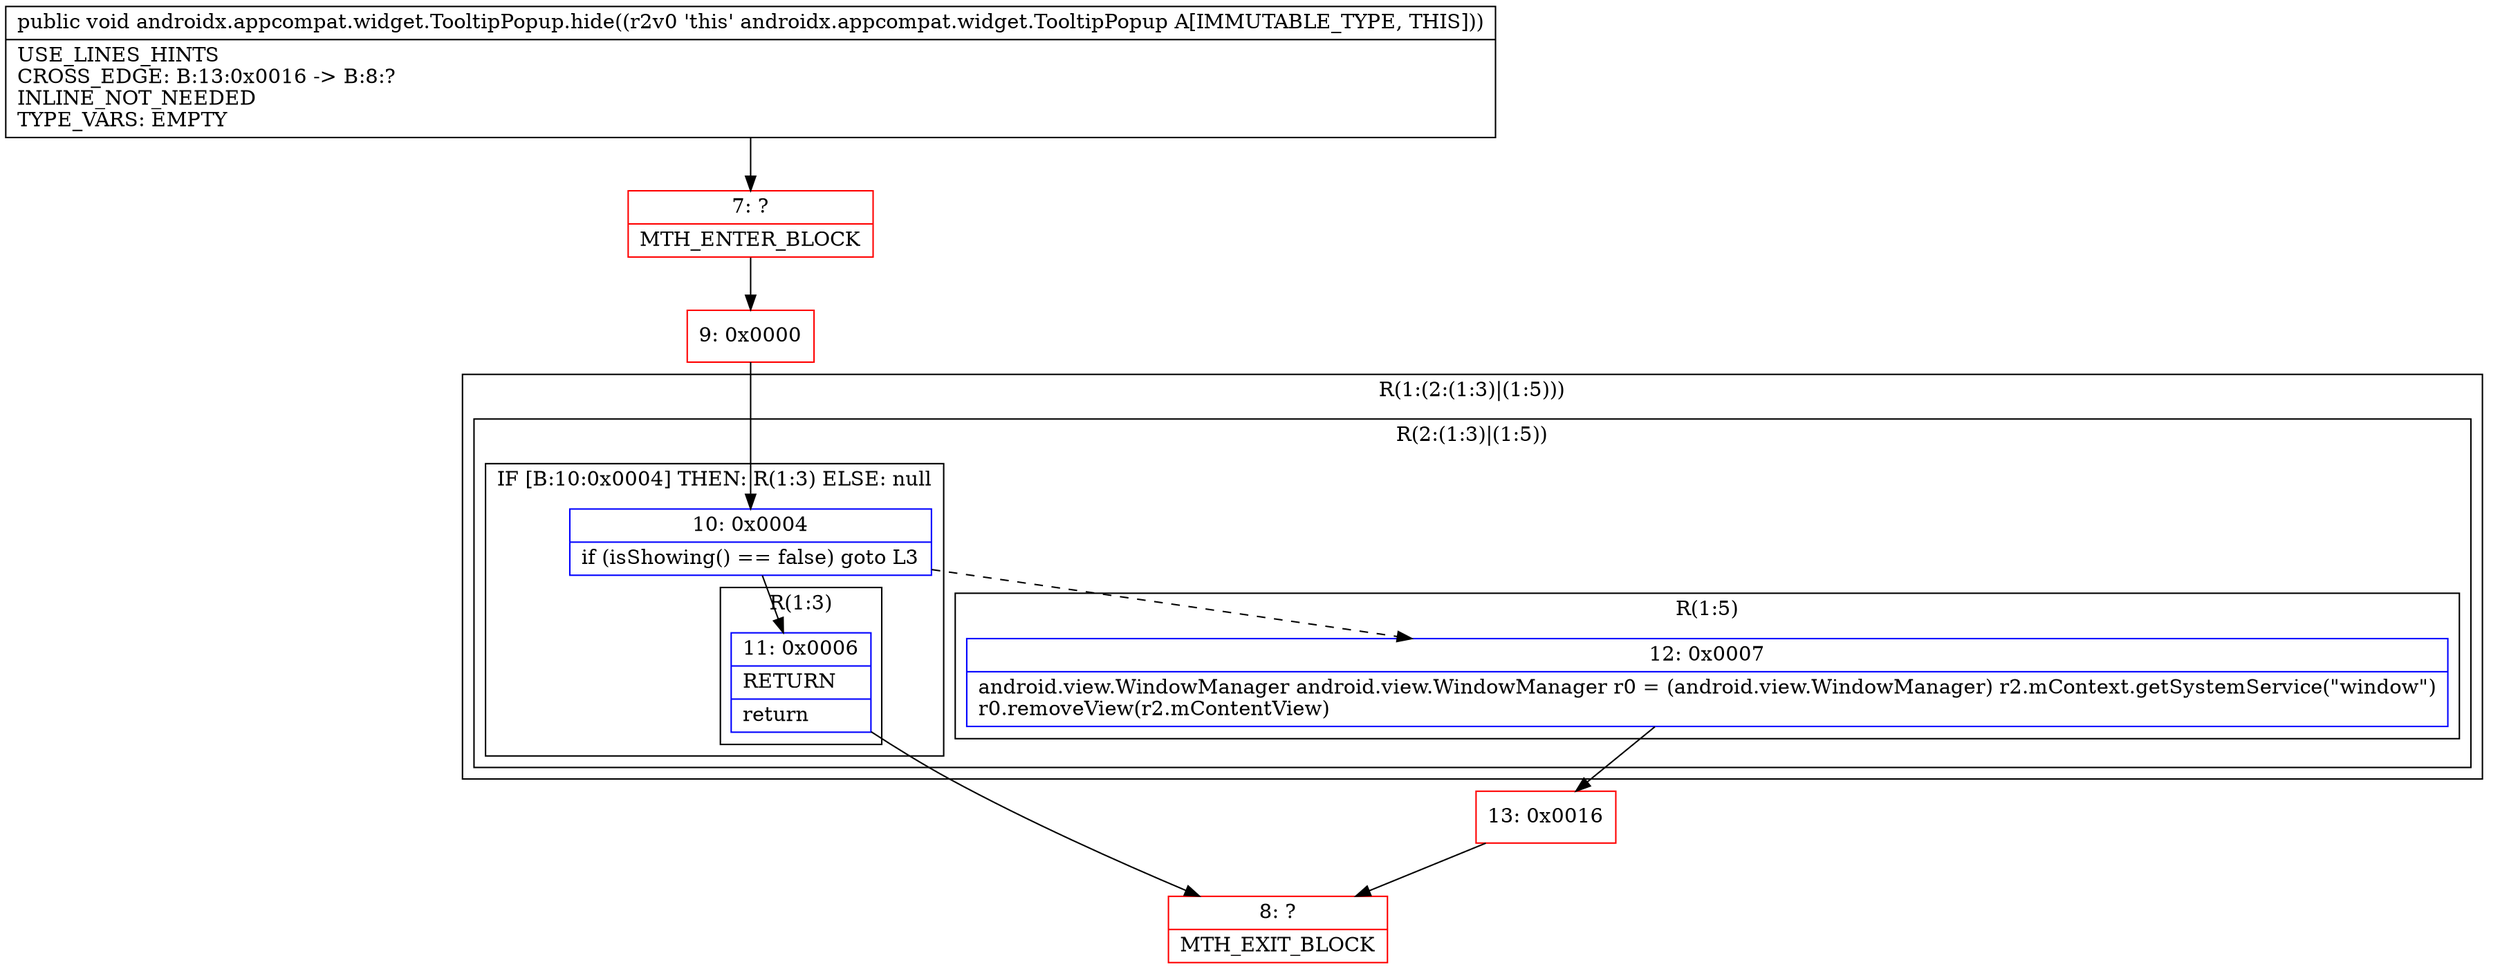 digraph "CFG forandroidx.appcompat.widget.TooltipPopup.hide()V" {
subgraph cluster_Region_539890627 {
label = "R(1:(2:(1:3)|(1:5)))";
node [shape=record,color=blue];
subgraph cluster_Region_1774927054 {
label = "R(2:(1:3)|(1:5))";
node [shape=record,color=blue];
subgraph cluster_IfRegion_1520286535 {
label = "IF [B:10:0x0004] THEN: R(1:3) ELSE: null";
node [shape=record,color=blue];
Node_10 [shape=record,label="{10\:\ 0x0004|if (isShowing() == false) goto L3\l}"];
subgraph cluster_Region_2026019681 {
label = "R(1:3)";
node [shape=record,color=blue];
Node_11 [shape=record,label="{11\:\ 0x0006|RETURN\l|return\l}"];
}
}
subgraph cluster_Region_1016901475 {
label = "R(1:5)";
node [shape=record,color=blue];
Node_12 [shape=record,label="{12\:\ 0x0007|android.view.WindowManager android.view.WindowManager r0 = (android.view.WindowManager) r2.mContext.getSystemService(\"window\")\lr0.removeView(r2.mContentView)\l}"];
}
}
}
Node_7 [shape=record,color=red,label="{7\:\ ?|MTH_ENTER_BLOCK\l}"];
Node_9 [shape=record,color=red,label="{9\:\ 0x0000}"];
Node_8 [shape=record,color=red,label="{8\:\ ?|MTH_EXIT_BLOCK\l}"];
Node_13 [shape=record,color=red,label="{13\:\ 0x0016}"];
MethodNode[shape=record,label="{public void androidx.appcompat.widget.TooltipPopup.hide((r2v0 'this' androidx.appcompat.widget.TooltipPopup A[IMMUTABLE_TYPE, THIS]))  | USE_LINES_HINTS\lCROSS_EDGE: B:13:0x0016 \-\> B:8:?\lINLINE_NOT_NEEDED\lTYPE_VARS: EMPTY\l}"];
MethodNode -> Node_7;Node_10 -> Node_11;
Node_10 -> Node_12[style=dashed];
Node_11 -> Node_8;
Node_12 -> Node_13;
Node_7 -> Node_9;
Node_9 -> Node_10;
Node_13 -> Node_8;
}

